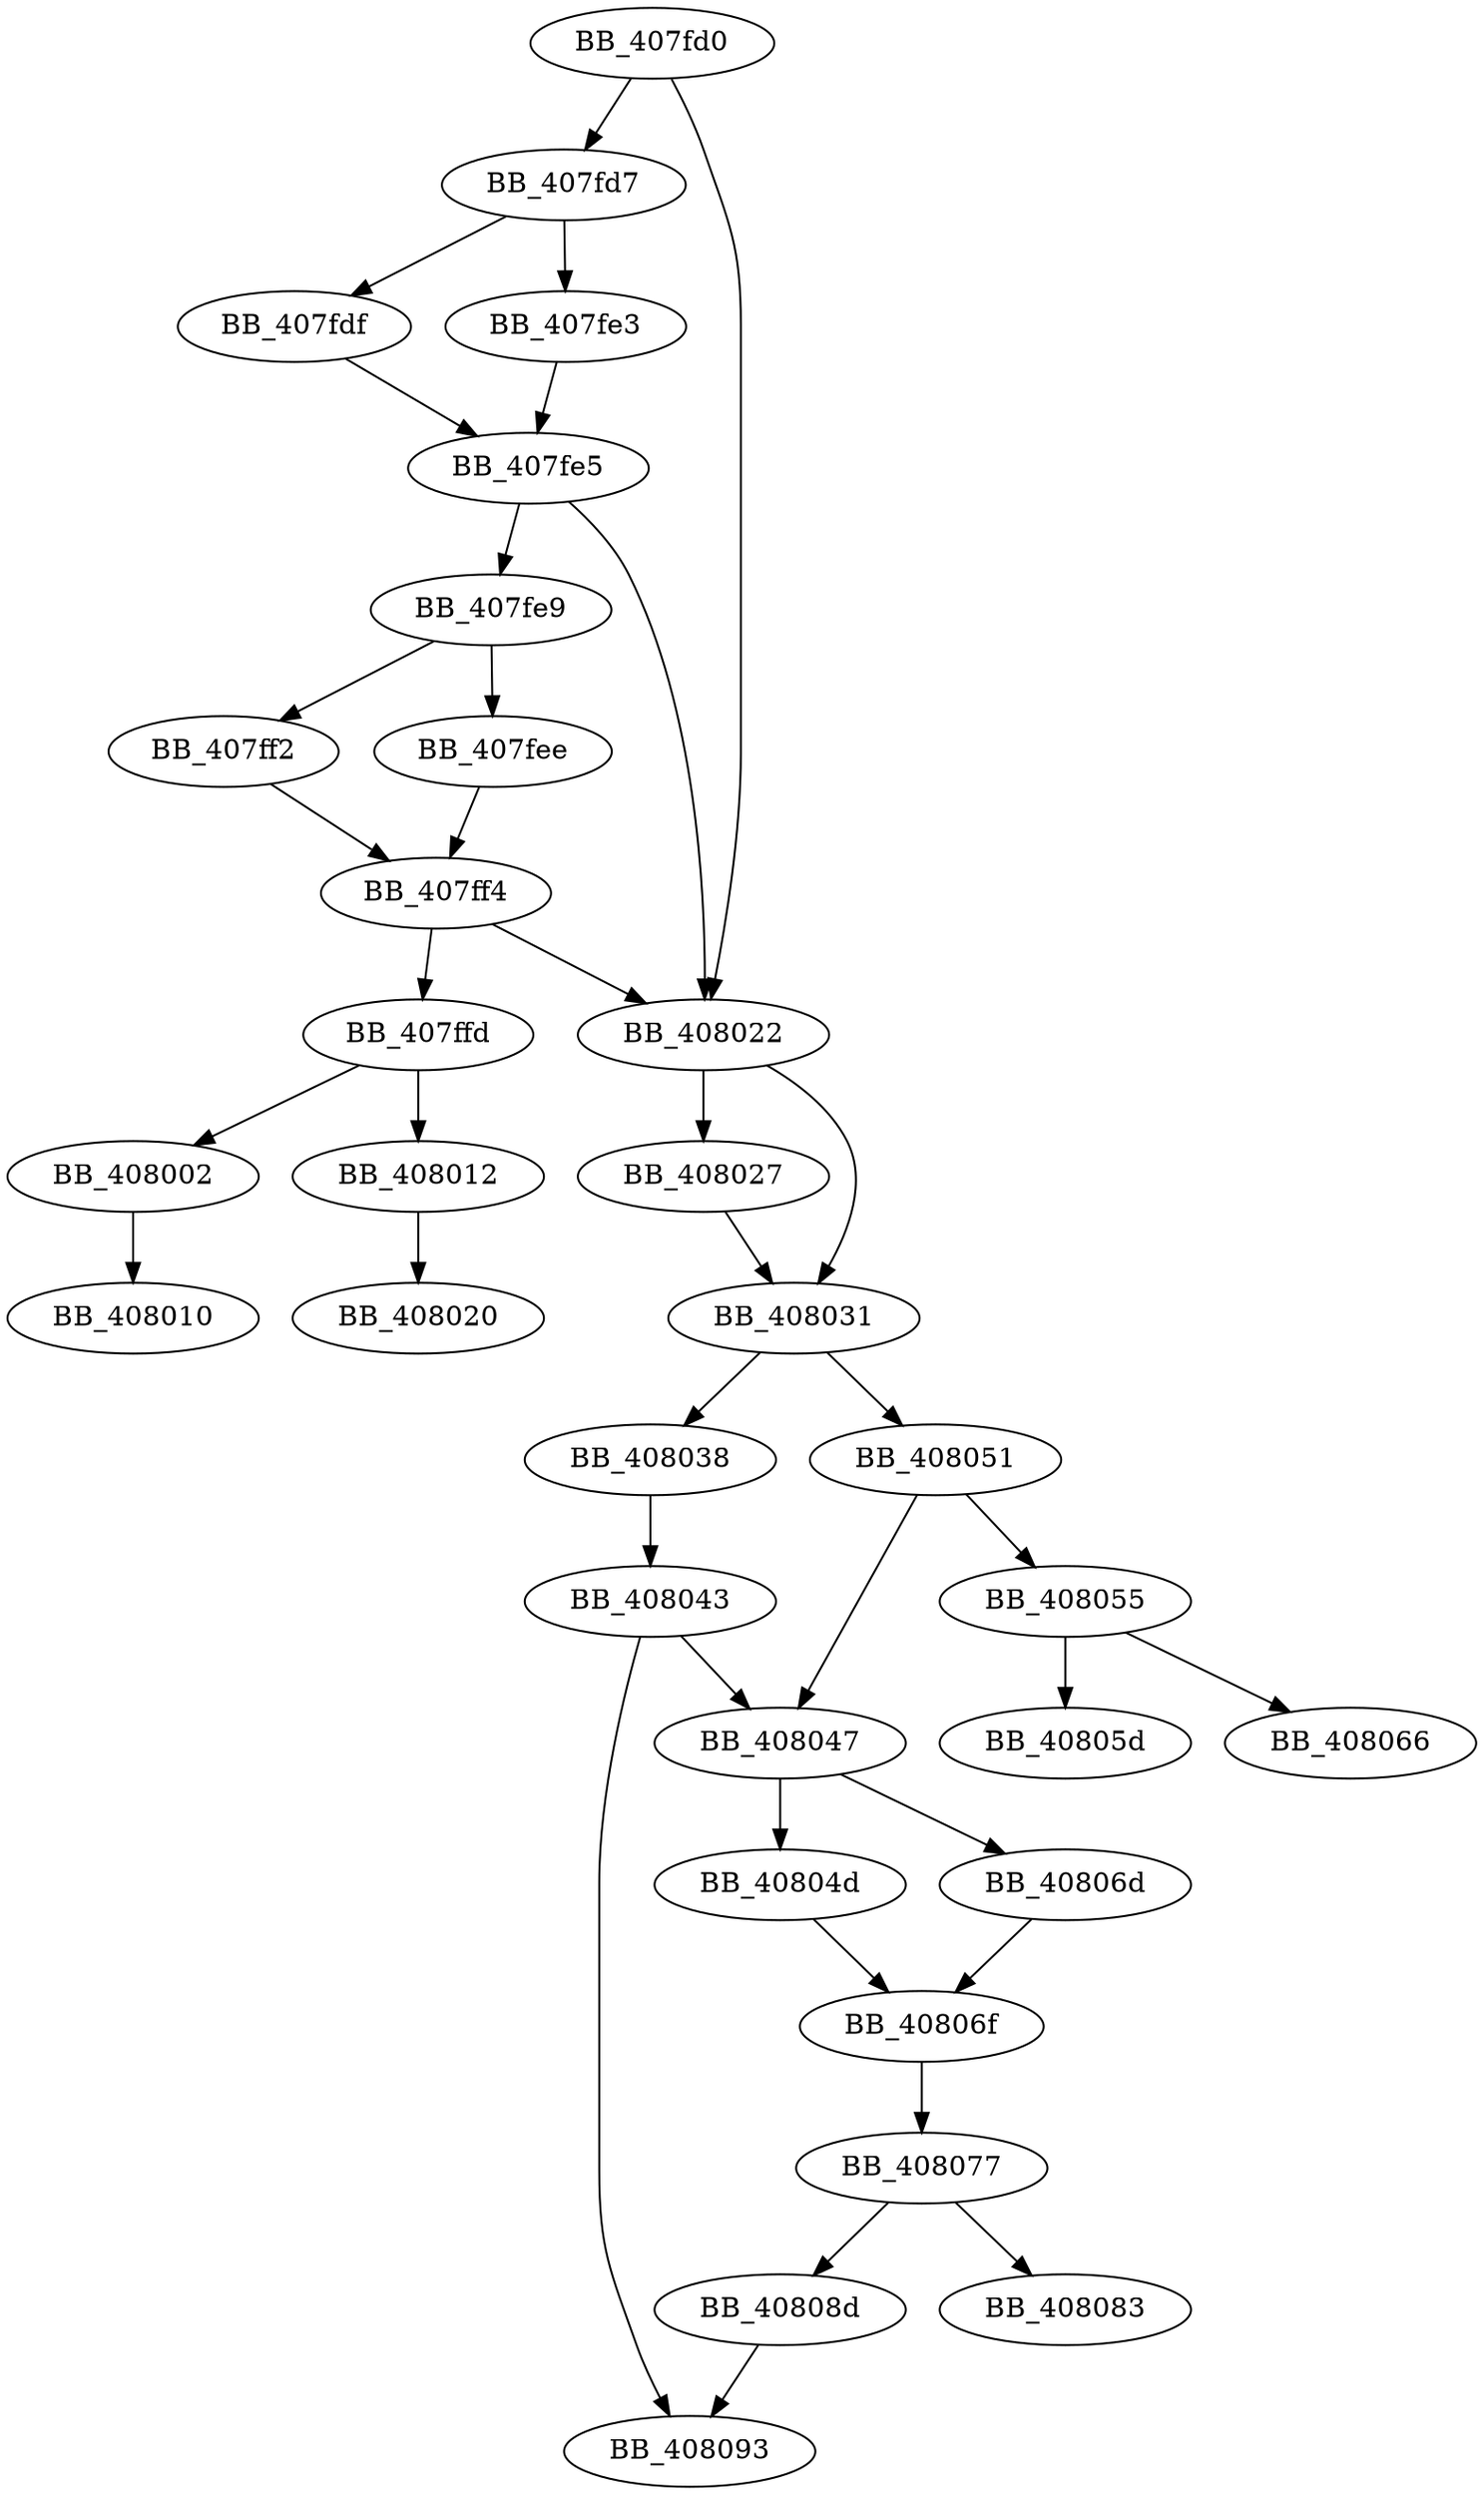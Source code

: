 DiGraph sub_407FD0{
BB_407fd0->BB_407fd7
BB_407fd0->BB_408022
BB_407fd7->BB_407fdf
BB_407fd7->BB_407fe3
BB_407fdf->BB_407fe5
BB_407fe3->BB_407fe5
BB_407fe5->BB_407fe9
BB_407fe5->BB_408022
BB_407fe9->BB_407fee
BB_407fe9->BB_407ff2
BB_407fee->BB_407ff4
BB_407ff2->BB_407ff4
BB_407ff4->BB_407ffd
BB_407ff4->BB_408022
BB_407ffd->BB_408002
BB_407ffd->BB_408012
BB_408002->BB_408010
BB_408012->BB_408020
BB_408022->BB_408027
BB_408022->BB_408031
BB_408027->BB_408031
BB_408031->BB_408038
BB_408031->BB_408051
BB_408038->BB_408043
BB_408043->BB_408047
BB_408043->BB_408093
BB_408047->BB_40804d
BB_408047->BB_40806d
BB_40804d->BB_40806f
BB_408051->BB_408047
BB_408051->BB_408055
BB_408055->BB_40805d
BB_408055->BB_408066
BB_40806d->BB_40806f
BB_40806f->BB_408077
BB_408077->BB_408083
BB_408077->BB_40808d
BB_40808d->BB_408093
}

